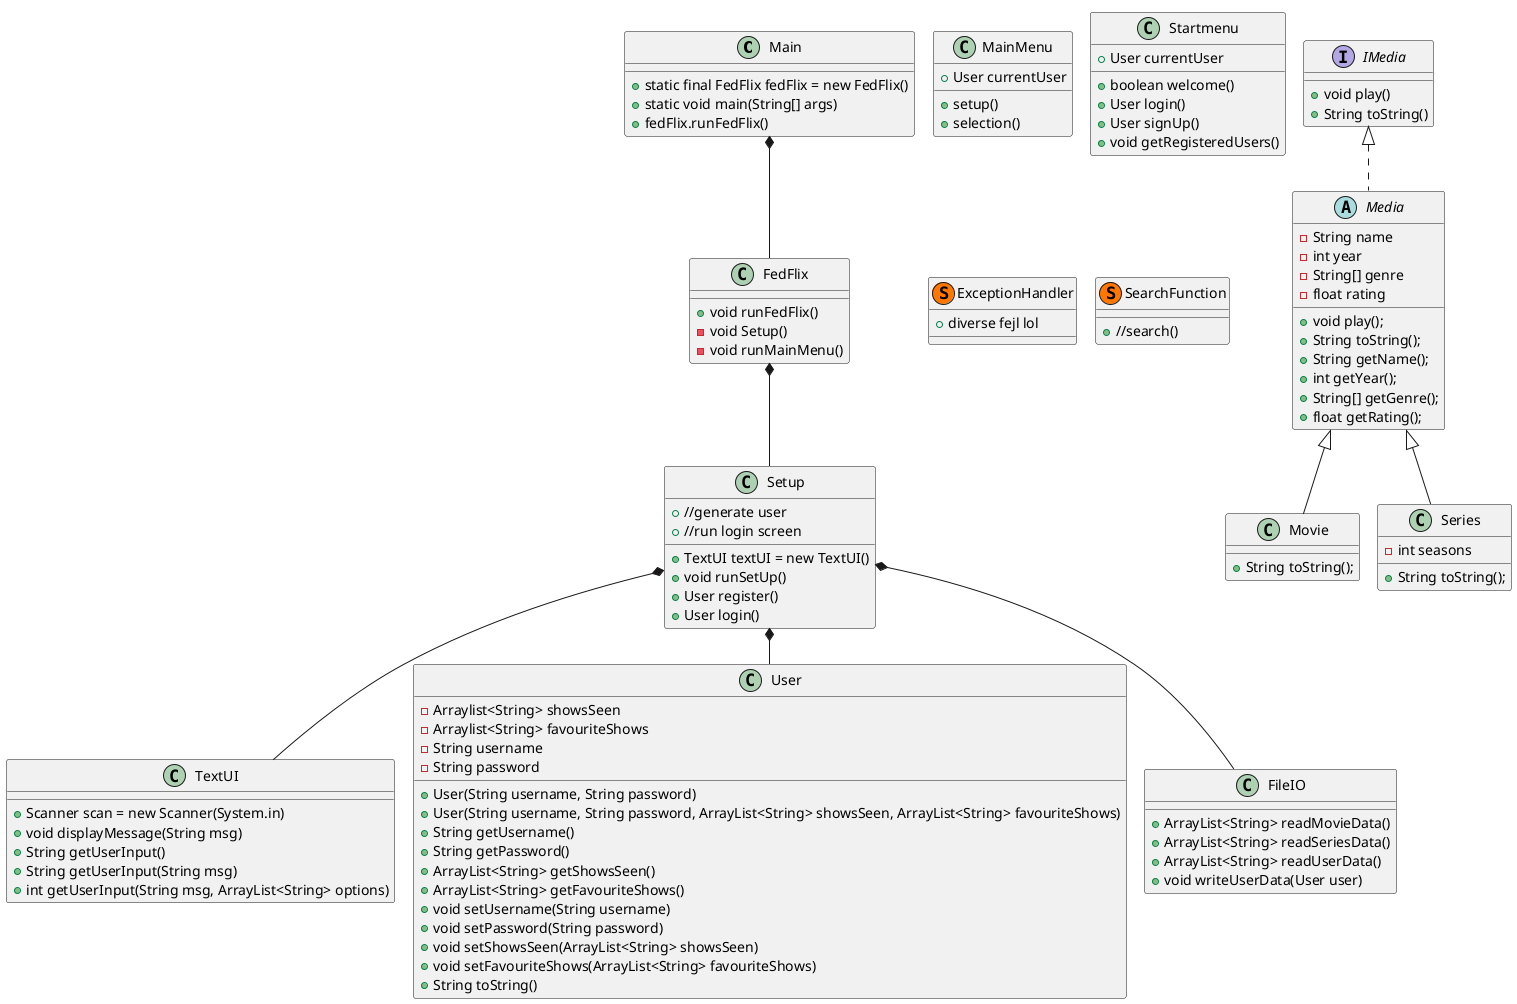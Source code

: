 @startuml
'https://plantuml.com/class-diagram
!pragma layout smetana

class Main
class MainMenu
class Startmenu
class TextUI
class User
class FileIO
class ExceptionHandler << (S,#FF7700) >>
abstract class Media implements IMedia
class Movie extends Media
class Series extends Media
class SearchFunction << (S,#FF7700) >>
class MainMenu
class FedFlix
class Setup

Main *-- FedFlix
FedFlix *-- Setup
Setup *-- User
Setup *-- FileIO
Setup *-- TextUI

Main : + static final FedFlix fedFlix = new FedFlix()
Main : + static void main(String[] args)
Main : + fedFlix.runFedFlix()

FedFlix : + void runFedFlix()
FedFlix : - void Setup()
FedFlix : - void runMainMenu()

Setup : + TextUI textUI = new TextUI()
Setup : + void runSetUp()
Setup : + User register()
Setup : + User login()


MainMenu : + User currentUser
MainMenu : + setup()
MainMenu : + selection()


Setup : + //generate user
Setup : + //run login screen

SearchFunction : +//search()

Startmenu : + User currentUser
Startmenu : + boolean welcome()
Startmenu : + User login()
Startmenu : + User signUp()
Startmenu : + void getRegisteredUsers()

FileIO : + ArrayList<String> readMovieData()
FileIO : + ArrayList<String> readSeriesData()
FileIO : + ArrayList<String> readUserData()
FileIO : + void writeUserData(User user)



User : - Arraylist<String> showsSeen
User : - Arraylist<String> favouriteShows
User : - String username
User : - String password
User : + User(String username, String password)
User : + User(String username, String password, ArrayList<String> showsSeen, ArrayList<String> favouriteShows)
User : + String getUsername()
User : + String getPassword()
User : + ArrayList<String> getShowsSeen()
User : + ArrayList<String> getFavouriteShows()
User : + void setUsername(String username)
User : + void setPassword(String password)
User : + void setShowsSeen(ArrayList<String> showsSeen)
User : + void setFavouriteShows(ArrayList<String> favouriteShows)
User : + String toString()


IMedia : + void play()
IMedia : + String toString()

TextUI : + Scanner scan = new Scanner(System.in)
TextUI : + void displayMessage(String msg)
TextUI : + String getUserInput()
TextUI : + String getUserInput(String msg)
TextUI : + int getUserInput(String msg, ArrayList<String> options)

ExceptionHandler : + diverse fejl lol

Media : -String name
Media : -int year
Media : -String[] genre
Media : -float rating
Media : + void play();
Media : + String toString();
Media : + String getName();
Media : + int getYear();
Media : + String[] getGenre();
Media : + float getRating();

Movie : + String toString();

Series : - int seasons
Series : + String toString();


@enduml